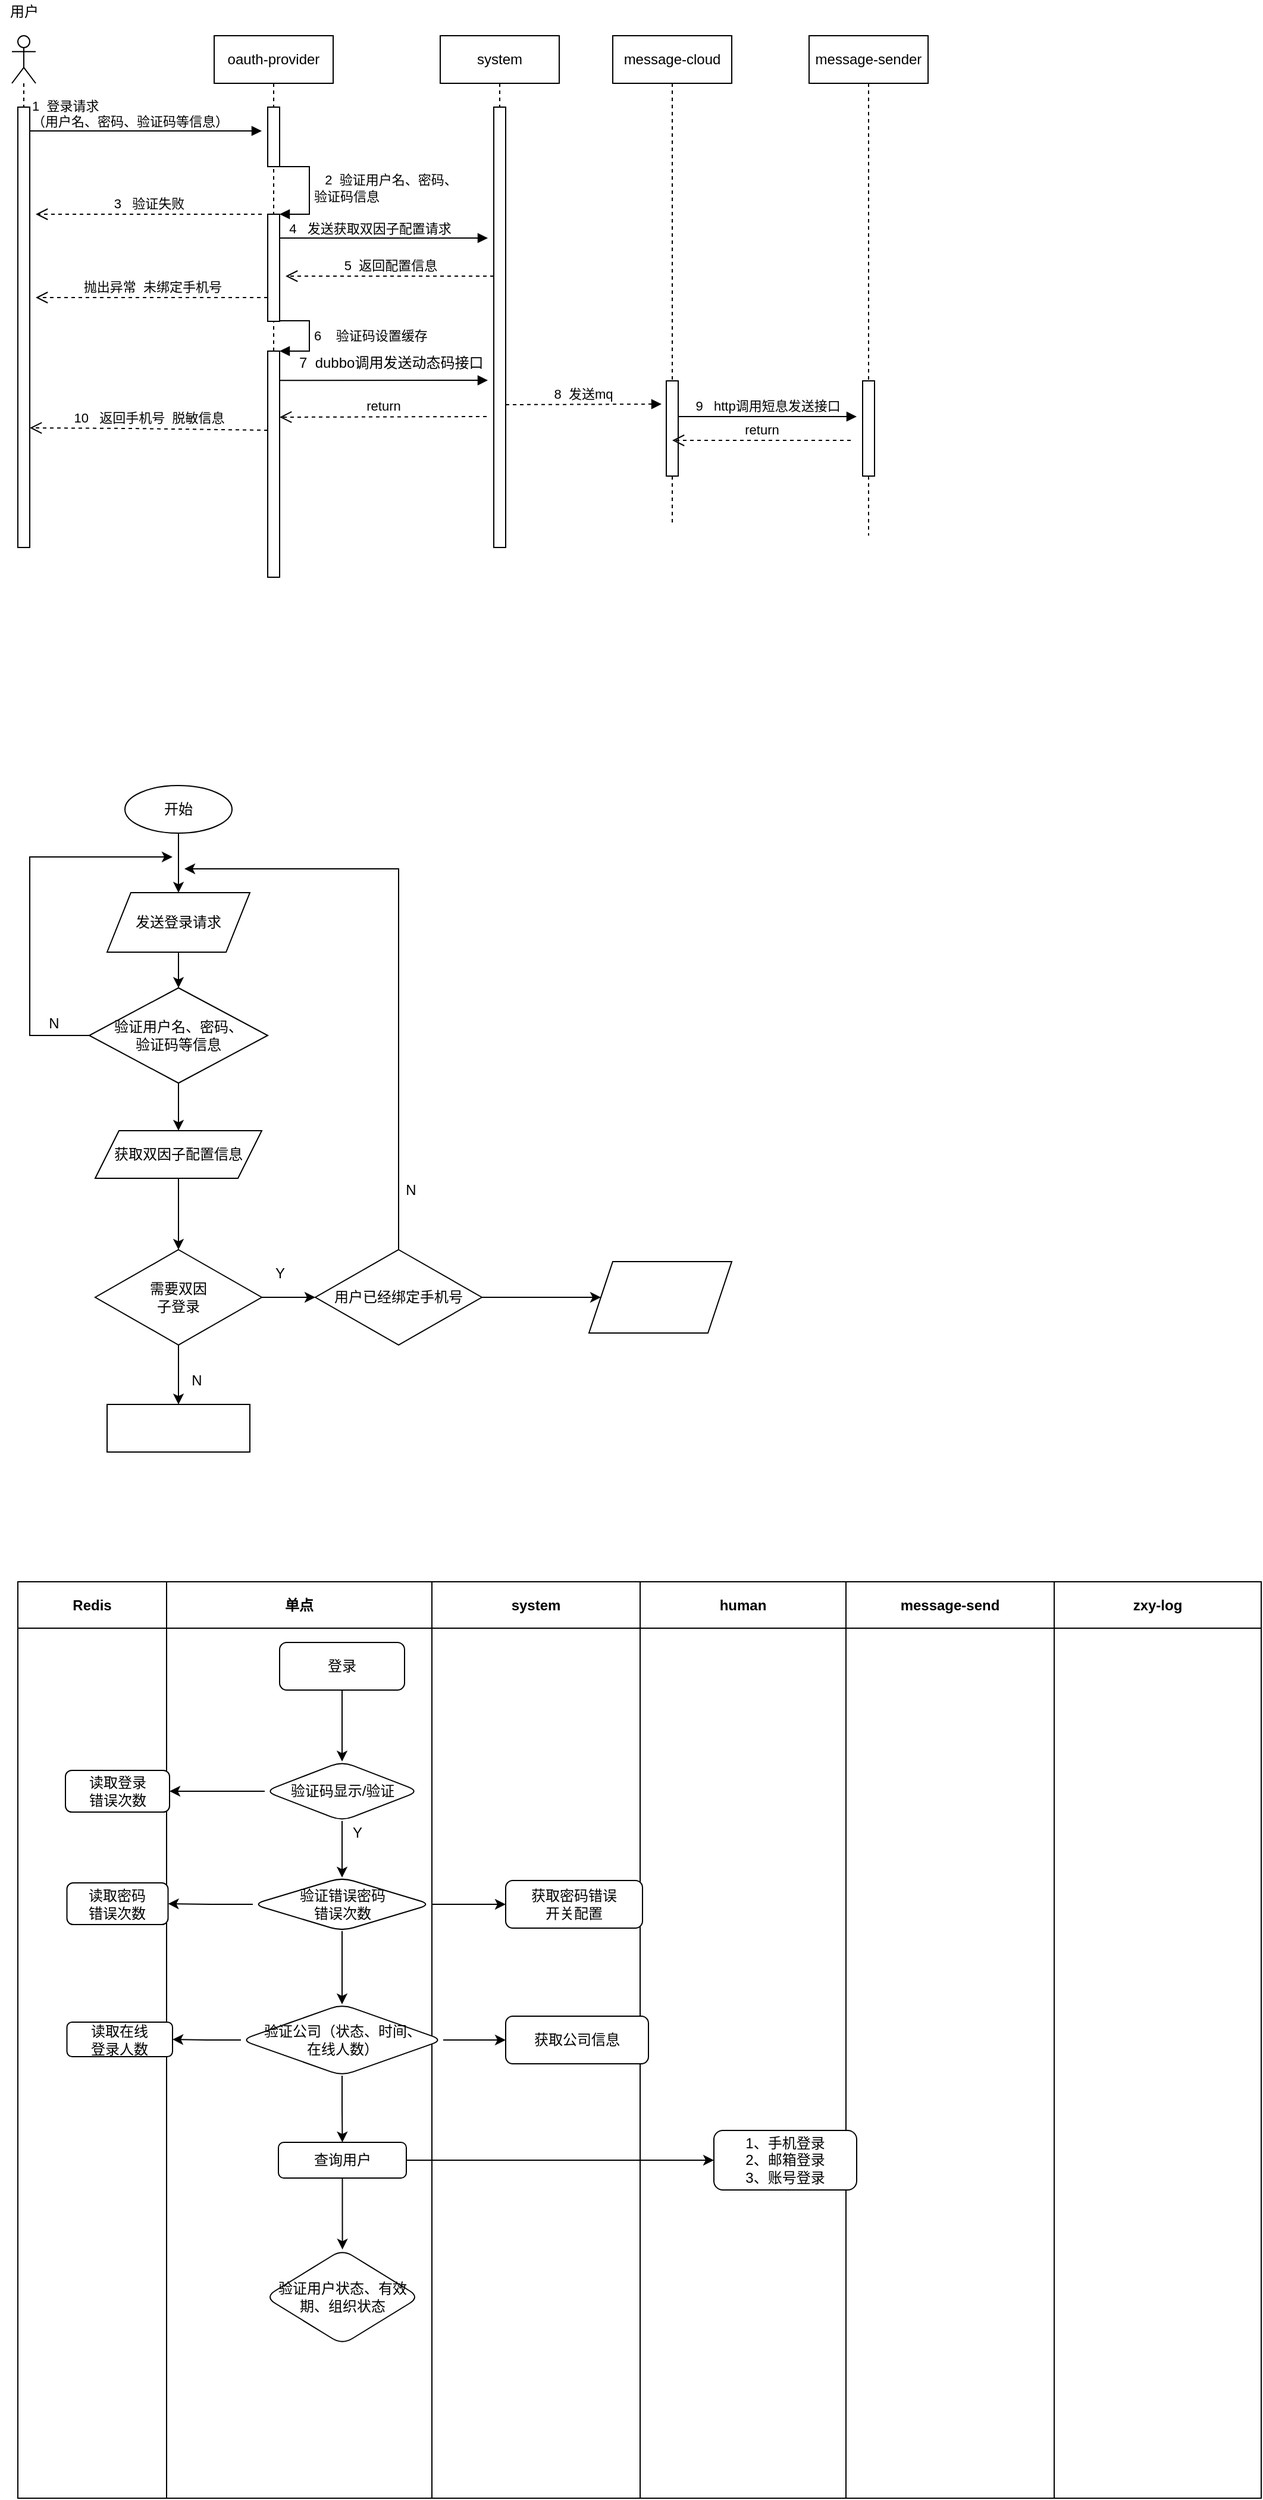 <mxfile version="14.7.6" type="github">
  <diagram id="gxX4angruf3AOyrAFuu7" name="Page-1">
    <mxGraphModel dx="1422" dy="762" grid="1" gridSize="10" guides="1" tooltips="1" connect="1" arrows="1" fold="1" page="1" pageScale="1" pageWidth="827" pageHeight="1169" math="0" shadow="0">
      <root>
        <mxCell id="0" />
        <mxCell id="1" parent="0" />
        <mxCell id="2OLkUS8ywqqW9sf56QYj-6" value="" style="shape=umlLifeline;participant=umlActor;perimeter=lifelinePerimeter;whiteSpace=wrap;html=1;container=1;collapsible=0;recursiveResize=0;verticalAlign=top;spacingTop=36;outlineConnect=0;" vertex="1" parent="1">
          <mxGeometry x="90" y="70" width="20" height="410" as="geometry" />
        </mxCell>
        <mxCell id="2OLkUS8ywqqW9sf56QYj-7" value="用户" style="text;html=1;align=center;verticalAlign=middle;resizable=0;points=[];autosize=1;strokeColor=none;" vertex="1" parent="1">
          <mxGeometry x="80" y="40" width="40" height="20" as="geometry" />
        </mxCell>
        <mxCell id="2OLkUS8ywqqW9sf56QYj-8" value="" style="html=1;points=[];perimeter=orthogonalPerimeter;" vertex="1" parent="1">
          <mxGeometry x="95" y="130" width="10" height="370" as="geometry" />
        </mxCell>
        <mxCell id="2OLkUS8ywqqW9sf56QYj-10" value="oauth-provider" style="shape=umlLifeline;perimeter=lifelinePerimeter;whiteSpace=wrap;html=1;container=1;collapsible=0;recursiveResize=0;outlineConnect=0;" vertex="1" parent="1">
          <mxGeometry x="260" y="70" width="100" height="400" as="geometry" />
        </mxCell>
        <mxCell id="2OLkUS8ywqqW9sf56QYj-15" value="" style="html=1;points=[];perimeter=orthogonalPerimeter;" vertex="1" parent="2OLkUS8ywqqW9sf56QYj-10">
          <mxGeometry x="45" y="150" width="10" height="90" as="geometry" />
        </mxCell>
        <mxCell id="2OLkUS8ywqqW9sf56QYj-16" value="&amp;nbsp; &amp;nbsp;2&amp;nbsp; 验证用户名、密码、&lt;br&gt;验证码信息" style="edgeStyle=orthogonalEdgeStyle;html=1;align=left;spacingLeft=2;endArrow=block;rounded=0;entryX=1;entryY=0;" edge="1" target="2OLkUS8ywqqW9sf56QYj-15" parent="2OLkUS8ywqqW9sf56QYj-10">
          <mxGeometry relative="1" as="geometry">
            <mxPoint x="50" y="110" as="sourcePoint" />
            <Array as="points">
              <mxPoint x="80" y="110" />
            </Array>
          </mxGeometry>
        </mxCell>
        <mxCell id="2OLkUS8ywqqW9sf56QYj-11" value="" style="html=1;points=[];perimeter=orthogonalPerimeter;" vertex="1" parent="1">
          <mxGeometry x="305" y="130" width="10" height="50" as="geometry" />
        </mxCell>
        <mxCell id="2OLkUS8ywqqW9sf56QYj-13" value="" style="endArrow=block;endFill=1;html=1;edgeStyle=orthogonalEdgeStyle;align=left;verticalAlign=top;" edge="1" parent="1">
          <mxGeometry x="-1" relative="1" as="geometry">
            <mxPoint x="105" y="150" as="sourcePoint" />
            <mxPoint x="300" y="150" as="targetPoint" />
          </mxGeometry>
        </mxCell>
        <mxCell id="2OLkUS8ywqqW9sf56QYj-14" value="1&amp;nbsp; 登录请求&lt;br&gt;（用户名、密码、验证码等信息）" style="edgeLabel;resizable=0;html=1;align=left;verticalAlign=bottom;" connectable="0" vertex="1" parent="2OLkUS8ywqqW9sf56QYj-13">
          <mxGeometry x="-1" relative="1" as="geometry" />
        </mxCell>
        <mxCell id="2OLkUS8ywqqW9sf56QYj-17" value="3&amp;nbsp; &amp;nbsp;验证失败" style="html=1;verticalAlign=bottom;endArrow=open;dashed=1;endSize=8;" edge="1" parent="1">
          <mxGeometry relative="1" as="geometry">
            <mxPoint x="300" y="220" as="sourcePoint" />
            <mxPoint x="110" y="220" as="targetPoint" />
          </mxGeometry>
        </mxCell>
        <mxCell id="2OLkUS8ywqqW9sf56QYj-18" value="system" style="shape=umlLifeline;perimeter=lifelinePerimeter;whiteSpace=wrap;html=1;container=1;collapsible=0;recursiveResize=0;outlineConnect=0;" vertex="1" parent="1">
          <mxGeometry x="450" y="70" width="100" height="390" as="geometry" />
        </mxCell>
        <mxCell id="2OLkUS8ywqqW9sf56QYj-19" value="" style="html=1;points=[];perimeter=orthogonalPerimeter;" vertex="1" parent="1">
          <mxGeometry x="495" y="130" width="10" height="370" as="geometry" />
        </mxCell>
        <mxCell id="2OLkUS8ywqqW9sf56QYj-20" value="" style="endArrow=block;endFill=1;html=1;edgeStyle=orthogonalEdgeStyle;align=left;verticalAlign=top;" edge="1" parent="1">
          <mxGeometry x="-0.371" y="-60" relative="1" as="geometry">
            <mxPoint x="315" y="240" as="sourcePoint" />
            <mxPoint x="490" y="240" as="targetPoint" />
            <mxPoint as="offset" />
          </mxGeometry>
        </mxCell>
        <mxCell id="2OLkUS8ywqqW9sf56QYj-21" value="&amp;nbsp; 4&amp;nbsp; &amp;nbsp;发送获取双因子配置请求" style="edgeLabel;resizable=0;html=1;align=left;verticalAlign=bottom;" connectable="0" vertex="1" parent="2OLkUS8ywqqW9sf56QYj-20">
          <mxGeometry x="-1" relative="1" as="geometry" />
        </mxCell>
        <mxCell id="2OLkUS8ywqqW9sf56QYj-32" value="" style="edgeStyle=orthogonalEdgeStyle;rounded=0;orthogonalLoop=1;jettySize=auto;html=1;" edge="1" parent="1" source="2OLkUS8ywqqW9sf56QYj-22" target="2OLkUS8ywqqW9sf56QYj-31">
          <mxGeometry relative="1" as="geometry" />
        </mxCell>
        <mxCell id="2OLkUS8ywqqW9sf56QYj-22" value="开始" style="ellipse;whiteSpace=wrap;html=1;" vertex="1" parent="1">
          <mxGeometry x="185" y="700" width="90" height="40" as="geometry" />
        </mxCell>
        <mxCell id="2OLkUS8ywqqW9sf56QYj-27" value="5&amp;nbsp; 返回配置信息" style="html=1;verticalAlign=bottom;endArrow=open;dashed=1;endSize=8;" edge="1" parent="1">
          <mxGeometry relative="1" as="geometry">
            <mxPoint x="495" y="272" as="sourcePoint" />
            <mxPoint x="320" y="272" as="targetPoint" />
          </mxGeometry>
        </mxCell>
        <mxCell id="2OLkUS8ywqqW9sf56QYj-36" value="" style="edgeStyle=orthogonalEdgeStyle;rounded=0;orthogonalLoop=1;jettySize=auto;html=1;" edge="1" parent="1" source="2OLkUS8ywqqW9sf56QYj-31" target="2OLkUS8ywqqW9sf56QYj-35">
          <mxGeometry relative="1" as="geometry" />
        </mxCell>
        <mxCell id="2OLkUS8ywqqW9sf56QYj-31" value="发送登录请求" style="shape=parallelogram;perimeter=parallelogramPerimeter;whiteSpace=wrap;html=1;fixedSize=1;" vertex="1" parent="1">
          <mxGeometry x="170" y="790" width="120" height="50" as="geometry" />
        </mxCell>
        <mxCell id="2OLkUS8ywqqW9sf56QYj-42" value="" style="edgeStyle=orthogonalEdgeStyle;rounded=0;orthogonalLoop=1;jettySize=auto;html=1;" edge="1" parent="1" source="2OLkUS8ywqqW9sf56QYj-35" target="2OLkUS8ywqqW9sf56QYj-41">
          <mxGeometry relative="1" as="geometry" />
        </mxCell>
        <mxCell id="2OLkUS8ywqqW9sf56QYj-53" value="" style="edgeStyle=orthogonalEdgeStyle;rounded=0;orthogonalLoop=1;jettySize=auto;html=1;" edge="1" parent="1" source="2OLkUS8ywqqW9sf56QYj-35">
          <mxGeometry relative="1" as="geometry">
            <mxPoint x="225" y="760" as="targetPoint" />
            <Array as="points">
              <mxPoint x="105" y="910" />
              <mxPoint x="105" y="760" />
            </Array>
          </mxGeometry>
        </mxCell>
        <mxCell id="2OLkUS8ywqqW9sf56QYj-35" value="验证用户名、密码、&lt;br&gt;验证码等信息" style="rhombus;whiteSpace=wrap;html=1;" vertex="1" parent="1">
          <mxGeometry x="155" y="870" width="150" height="80" as="geometry" />
        </mxCell>
        <mxCell id="2OLkUS8ywqqW9sf56QYj-38" value="N" style="text;html=1;align=center;verticalAlign=middle;resizable=0;points=[];autosize=1;strokeColor=none;" vertex="1" parent="1">
          <mxGeometry x="115" y="890" width="20" height="20" as="geometry" />
        </mxCell>
        <mxCell id="2OLkUS8ywqqW9sf56QYj-44" value="" style="edgeStyle=orthogonalEdgeStyle;rounded=0;orthogonalLoop=1;jettySize=auto;html=1;" edge="1" parent="1" source="2OLkUS8ywqqW9sf56QYj-41" target="2OLkUS8ywqqW9sf56QYj-43">
          <mxGeometry relative="1" as="geometry" />
        </mxCell>
        <mxCell id="2OLkUS8ywqqW9sf56QYj-41" value="获取双因子配置信息" style="shape=parallelogram;perimeter=parallelogramPerimeter;whiteSpace=wrap;html=1;fixedSize=1;" vertex="1" parent="1">
          <mxGeometry x="160" y="990" width="140" height="40" as="geometry" />
        </mxCell>
        <mxCell id="2OLkUS8ywqqW9sf56QYj-46" value="" style="edgeStyle=orthogonalEdgeStyle;rounded=0;orthogonalLoop=1;jettySize=auto;html=1;" edge="1" parent="1" source="2OLkUS8ywqqW9sf56QYj-43" target="2OLkUS8ywqqW9sf56QYj-45">
          <mxGeometry relative="1" as="geometry" />
        </mxCell>
        <mxCell id="2OLkUS8ywqqW9sf56QYj-48" value="" style="edgeStyle=orthogonalEdgeStyle;rounded=0;orthogonalLoop=1;jettySize=auto;html=1;" edge="1" parent="1" source="2OLkUS8ywqqW9sf56QYj-43" target="2OLkUS8ywqqW9sf56QYj-47">
          <mxGeometry relative="1" as="geometry" />
        </mxCell>
        <mxCell id="2OLkUS8ywqqW9sf56QYj-43" value="需要双因&lt;br&gt;子登录" style="rhombus;whiteSpace=wrap;html=1;" vertex="1" parent="1">
          <mxGeometry x="160" y="1090" width="140" height="80" as="geometry" />
        </mxCell>
        <mxCell id="2OLkUS8ywqqW9sf56QYj-45" value="" style="whiteSpace=wrap;html=1;" vertex="1" parent="1">
          <mxGeometry x="170" y="1220" width="120" height="40" as="geometry" />
        </mxCell>
        <mxCell id="2OLkUS8ywqqW9sf56QYj-51" value="" style="edgeStyle=orthogonalEdgeStyle;rounded=0;orthogonalLoop=1;jettySize=auto;html=1;exitX=0.5;exitY=0;exitDx=0;exitDy=0;" edge="1" parent="1" source="2OLkUS8ywqqW9sf56QYj-47">
          <mxGeometry relative="1" as="geometry">
            <mxPoint x="235" y="770" as="targetPoint" />
            <Array as="points">
              <mxPoint x="415" y="770" />
            </Array>
          </mxGeometry>
        </mxCell>
        <mxCell id="2OLkUS8ywqqW9sf56QYj-58" value="" style="edgeStyle=orthogonalEdgeStyle;rounded=0;orthogonalLoop=1;jettySize=auto;html=1;" edge="1" parent="1" source="2OLkUS8ywqqW9sf56QYj-47" target="2OLkUS8ywqqW9sf56QYj-57">
          <mxGeometry relative="1" as="geometry" />
        </mxCell>
        <mxCell id="2OLkUS8ywqqW9sf56QYj-47" value="用户已经绑定手机号" style="rhombus;whiteSpace=wrap;html=1;" vertex="1" parent="1">
          <mxGeometry x="345" y="1090" width="140" height="80" as="geometry" />
        </mxCell>
        <mxCell id="2OLkUS8ywqqW9sf56QYj-54" value="Y" style="text;html=1;align=center;verticalAlign=middle;resizable=0;points=[];autosize=1;strokeColor=none;" vertex="1" parent="1">
          <mxGeometry x="305" y="1100" width="20" height="20" as="geometry" />
        </mxCell>
        <mxCell id="2OLkUS8ywqqW9sf56QYj-55" value="N" style="text;html=1;align=center;verticalAlign=middle;resizable=0;points=[];autosize=1;strokeColor=none;" vertex="1" parent="1">
          <mxGeometry x="235" y="1190" width="20" height="20" as="geometry" />
        </mxCell>
        <mxCell id="2OLkUS8ywqqW9sf56QYj-56" value="N" style="text;html=1;align=center;verticalAlign=middle;resizable=0;points=[];autosize=1;strokeColor=none;" vertex="1" parent="1">
          <mxGeometry x="415" y="1030" width="20" height="20" as="geometry" />
        </mxCell>
        <mxCell id="2OLkUS8ywqqW9sf56QYj-57" value="" style="shape=parallelogram;perimeter=parallelogramPerimeter;whiteSpace=wrap;html=1;fixedSize=1;" vertex="1" parent="1">
          <mxGeometry x="575" y="1100" width="120" height="60" as="geometry" />
        </mxCell>
        <mxCell id="2OLkUS8ywqqW9sf56QYj-59" value="message-cloud" style="shape=umlLifeline;perimeter=lifelinePerimeter;whiteSpace=wrap;html=1;container=1;collapsible=0;recursiveResize=0;outlineConnect=0;" vertex="1" parent="1">
          <mxGeometry x="595" y="70" width="100" height="410" as="geometry" />
        </mxCell>
        <mxCell id="2OLkUS8ywqqW9sf56QYj-60" value="" style="html=1;points=[];perimeter=orthogonalPerimeter;" vertex="1" parent="1">
          <mxGeometry x="640" y="360" width="10" height="80" as="geometry" />
        </mxCell>
        <mxCell id="2OLkUS8ywqqW9sf56QYj-63" value="" style="html=1;verticalAlign=bottom;endArrow=block;" edge="1" parent="1">
          <mxGeometry width="80" relative="1" as="geometry">
            <mxPoint x="315" y="359.67" as="sourcePoint" />
            <mxPoint x="490" y="359.5" as="targetPoint" />
          </mxGeometry>
        </mxCell>
        <mxCell id="2OLkUS8ywqqW9sf56QYj-64" value="&amp;nbsp; &amp;nbsp; &amp;nbsp; &amp;nbsp; &amp;nbsp; &amp;nbsp; &amp;nbsp; 7&amp;nbsp; dubbo调用发送动态码接口" style="text;html=1;align=center;verticalAlign=middle;resizable=0;points=[];autosize=1;strokeColor=none;" vertex="1" parent="1">
          <mxGeometry x="275" y="335" width="220" height="20" as="geometry" />
        </mxCell>
        <mxCell id="2OLkUS8ywqqW9sf56QYj-66" value="" style="html=1;points=[];perimeter=orthogonalPerimeter;" vertex="1" parent="1">
          <mxGeometry x="305" y="335" width="10" height="190" as="geometry" />
        </mxCell>
        <mxCell id="2OLkUS8ywqqW9sf56QYj-67" value="6&amp;nbsp; &amp;nbsp; 验证码设置缓存" style="edgeStyle=orthogonalEdgeStyle;html=1;align=left;spacingLeft=2;endArrow=block;rounded=0;entryX=1;entryY=0;exitX=1.05;exitY=0.994;exitDx=0;exitDy=0;exitPerimeter=0;" edge="1" target="2OLkUS8ywqqW9sf56QYj-66" parent="1" source="2OLkUS8ywqqW9sf56QYj-15">
          <mxGeometry relative="1" as="geometry">
            <mxPoint x="310" y="300" as="sourcePoint" />
            <Array as="points">
              <mxPoint x="340" y="310" />
              <mxPoint x="340" y="335" />
            </Array>
          </mxGeometry>
        </mxCell>
        <mxCell id="2OLkUS8ywqqW9sf56QYj-69" value="8&amp;nbsp; 发送mq" style="html=1;verticalAlign=bottom;endArrow=block;entryX=-0.4;entryY=0.244;entryDx=0;entryDy=0;entryPerimeter=0;dashed=1;" edge="1" parent="1" target="2OLkUS8ywqqW9sf56QYj-60">
          <mxGeometry width="80" relative="1" as="geometry">
            <mxPoint x="505" y="380" as="sourcePoint" />
            <mxPoint x="630" y="380" as="targetPoint" />
          </mxGeometry>
        </mxCell>
        <mxCell id="2OLkUS8ywqqW9sf56QYj-72" value="message-sender" style="shape=umlLifeline;perimeter=lifelinePerimeter;whiteSpace=wrap;html=1;container=1;collapsible=0;recursiveResize=0;outlineConnect=0;" vertex="1" parent="1">
          <mxGeometry x="760" y="70" width="100" height="420" as="geometry" />
        </mxCell>
        <mxCell id="2OLkUS8ywqqW9sf56QYj-73" value="" style="html=1;points=[];perimeter=orthogonalPerimeter;" vertex="1" parent="1">
          <mxGeometry x="805" y="360" width="10" height="80" as="geometry" />
        </mxCell>
        <mxCell id="2OLkUS8ywqqW9sf56QYj-74" value="9&amp;nbsp; &amp;nbsp;http调用短息发送接口" style="html=1;verticalAlign=bottom;endArrow=block;" edge="1" parent="1">
          <mxGeometry width="80" relative="1" as="geometry">
            <mxPoint x="650" y="390" as="sourcePoint" />
            <mxPoint x="800" y="390" as="targetPoint" />
          </mxGeometry>
        </mxCell>
        <mxCell id="2OLkUS8ywqqW9sf56QYj-75" value="return" style="html=1;verticalAlign=bottom;endArrow=open;dashed=1;endSize=8;" edge="1" parent="1">
          <mxGeometry relative="1" as="geometry">
            <mxPoint x="489" y="390" as="sourcePoint" />
            <mxPoint x="315" y="390.5" as="targetPoint" />
          </mxGeometry>
        </mxCell>
        <mxCell id="2OLkUS8ywqqW9sf56QYj-76" value="抛出异常&amp;nbsp; 未绑定手机号" style="html=1;verticalAlign=bottom;endArrow=open;dashed=1;endSize=8;" edge="1" parent="1">
          <mxGeometry relative="1" as="geometry">
            <mxPoint x="305" y="290" as="sourcePoint" />
            <mxPoint x="110" y="290" as="targetPoint" />
          </mxGeometry>
        </mxCell>
        <mxCell id="2OLkUS8ywqqW9sf56QYj-77" value="return" style="html=1;verticalAlign=bottom;endArrow=open;dashed=1;endSize=8;" edge="1" parent="1" target="2OLkUS8ywqqW9sf56QYj-59">
          <mxGeometry relative="1" as="geometry">
            <mxPoint x="795" y="410" as="sourcePoint" />
            <mxPoint x="715" y="410" as="targetPoint" />
          </mxGeometry>
        </mxCell>
        <mxCell id="2OLkUS8ywqqW9sf56QYj-78" value="10&amp;nbsp; &amp;nbsp;返回手机号&amp;nbsp; 脱敏信息" style="html=1;verticalAlign=bottom;endArrow=open;dashed=1;endSize=8;exitX=0;exitY=0.35;exitDx=0;exitDy=0;exitPerimeter=0;" edge="1" parent="1" source="2OLkUS8ywqqW9sf56QYj-66">
          <mxGeometry relative="1" as="geometry">
            <mxPoint x="185" y="399.5" as="sourcePoint" />
            <mxPoint x="105" y="399.5" as="targetPoint" />
            <Array as="points">
              <mxPoint x="190" y="400" />
            </Array>
          </mxGeometry>
        </mxCell>
        <mxCell id="2OLkUS8ywqqW9sf56QYj-186" value="" style="shape=table;html=1;whiteSpace=wrap;startSize=0;container=1;collapsible=0;childLayout=tableLayout;" vertex="1" parent="1">
          <mxGeometry x="95" y="1369" width="1045" height="770" as="geometry" />
        </mxCell>
        <mxCell id="2OLkUS8ywqqW9sf56QYj-187" value="" style="shape=partialRectangle;html=1;whiteSpace=wrap;collapsible=0;dropTarget=0;pointerEvents=0;fillColor=none;top=0;left=0;bottom=0;right=0;points=[[0,0.5],[1,0.5]];portConstraint=eastwest;" vertex="1" parent="2OLkUS8ywqqW9sf56QYj-186">
          <mxGeometry width="1045" height="39" as="geometry" />
        </mxCell>
        <mxCell id="2OLkUS8ywqqW9sf56QYj-188" value="&lt;b&gt;Redis&lt;/b&gt;" style="shape=partialRectangle;html=1;whiteSpace=wrap;connectable=0;overflow=hidden;fillColor=none;top=0;left=0;bottom=0;right=0;" vertex="1" parent="2OLkUS8ywqqW9sf56QYj-187">
          <mxGeometry width="125" height="39" as="geometry" />
        </mxCell>
        <mxCell id="2OLkUS8ywqqW9sf56QYj-189" value="&lt;b&gt;单点&lt;/b&gt;" style="shape=partialRectangle;html=1;whiteSpace=wrap;connectable=0;overflow=hidden;fillColor=none;top=0;left=0;bottom=0;right=0;" vertex="1" parent="2OLkUS8ywqqW9sf56QYj-187">
          <mxGeometry x="125" width="223" height="39" as="geometry" />
        </mxCell>
        <mxCell id="2OLkUS8ywqqW9sf56QYj-190" value="&lt;b&gt;system&lt;/b&gt;" style="shape=partialRectangle;html=1;whiteSpace=wrap;connectable=0;overflow=hidden;fillColor=none;top=0;left=0;bottom=0;right=0;" vertex="1" parent="2OLkUS8ywqqW9sf56QYj-187">
          <mxGeometry x="348" width="175" height="39" as="geometry" />
        </mxCell>
        <mxCell id="2OLkUS8ywqqW9sf56QYj-191" value="&lt;b&gt;human&lt;/b&gt;" style="shape=partialRectangle;html=1;whiteSpace=wrap;connectable=0;overflow=hidden;fillColor=none;top=0;left=0;bottom=0;right=0;" vertex="1" parent="2OLkUS8ywqqW9sf56QYj-187">
          <mxGeometry x="523" width="173" height="39" as="geometry" />
        </mxCell>
        <mxCell id="2OLkUS8ywqqW9sf56QYj-192" value="&lt;b&gt;message-send&lt;/b&gt;" style="shape=partialRectangle;html=1;whiteSpace=wrap;connectable=0;overflow=hidden;fillColor=none;top=0;left=0;bottom=0;right=0;" vertex="1" parent="2OLkUS8ywqqW9sf56QYj-187">
          <mxGeometry x="696" width="175" height="39" as="geometry" />
        </mxCell>
        <mxCell id="2OLkUS8ywqqW9sf56QYj-193" value="&lt;b&gt;zxy-log&lt;/b&gt;" style="shape=partialRectangle;html=1;whiteSpace=wrap;connectable=0;overflow=hidden;fillColor=none;top=0;left=0;bottom=0;right=0;" vertex="1" parent="2OLkUS8ywqqW9sf56QYj-187">
          <mxGeometry x="871" width="174" height="39" as="geometry" />
        </mxCell>
        <mxCell id="2OLkUS8ywqqW9sf56QYj-194" value="" style="shape=partialRectangle;html=1;whiteSpace=wrap;collapsible=0;dropTarget=0;pointerEvents=0;fillColor=none;top=0;left=0;bottom=0;right=0;points=[[0,0.5],[1,0.5]];portConstraint=eastwest;" vertex="1" parent="2OLkUS8ywqqW9sf56QYj-186">
          <mxGeometry y="39" width="1045" height="731" as="geometry" />
        </mxCell>
        <mxCell id="2OLkUS8ywqqW9sf56QYj-195" value="" style="shape=partialRectangle;html=1;whiteSpace=wrap;connectable=0;overflow=hidden;fillColor=none;top=0;left=0;bottom=0;right=0;" vertex="1" parent="2OLkUS8ywqqW9sf56QYj-194">
          <mxGeometry width="125" height="731" as="geometry" />
        </mxCell>
        <mxCell id="2OLkUS8ywqqW9sf56QYj-196" value="" style="shape=partialRectangle;html=1;whiteSpace=wrap;connectable=0;overflow=hidden;fillColor=none;top=0;left=0;bottom=0;right=0;" vertex="1" parent="2OLkUS8ywqqW9sf56QYj-194">
          <mxGeometry x="125" width="223" height="731" as="geometry" />
        </mxCell>
        <mxCell id="2OLkUS8ywqqW9sf56QYj-197" value="" style="shape=partialRectangle;html=1;whiteSpace=wrap;connectable=0;overflow=hidden;fillColor=none;top=0;left=0;bottom=0;right=0;" vertex="1" parent="2OLkUS8ywqqW9sf56QYj-194">
          <mxGeometry x="348" width="175" height="731" as="geometry" />
        </mxCell>
        <mxCell id="2OLkUS8ywqqW9sf56QYj-198" value="" style="shape=partialRectangle;html=1;whiteSpace=wrap;connectable=0;overflow=hidden;fillColor=none;top=0;left=0;bottom=0;right=0;" vertex="1" parent="2OLkUS8ywqqW9sf56QYj-194">
          <mxGeometry x="523" width="173" height="731" as="geometry" />
        </mxCell>
        <mxCell id="2OLkUS8ywqqW9sf56QYj-199" value="" style="shape=partialRectangle;html=1;whiteSpace=wrap;connectable=0;overflow=hidden;fillColor=none;top=0;left=0;bottom=0;right=0;" vertex="1" parent="2OLkUS8ywqqW9sf56QYj-194">
          <mxGeometry x="696" width="175" height="731" as="geometry" />
        </mxCell>
        <mxCell id="2OLkUS8ywqqW9sf56QYj-200" value="" style="shape=partialRectangle;html=1;whiteSpace=wrap;connectable=0;overflow=hidden;fillColor=none;top=0;left=0;bottom=0;right=0;" vertex="1" parent="2OLkUS8ywqqW9sf56QYj-194">
          <mxGeometry x="871" width="174" height="731" as="geometry" />
        </mxCell>
        <mxCell id="2OLkUS8ywqqW9sf56QYj-203" value="" style="edgeStyle=orthogonalEdgeStyle;rounded=0;orthogonalLoop=1;jettySize=auto;html=1;" edge="1" parent="1" source="2OLkUS8ywqqW9sf56QYj-201" target="2OLkUS8ywqqW9sf56QYj-202">
          <mxGeometry relative="1" as="geometry" />
        </mxCell>
        <mxCell id="2OLkUS8ywqqW9sf56QYj-201" value="登录" style="rounded=1;whiteSpace=wrap;html=1;" vertex="1" parent="1">
          <mxGeometry x="315" y="1420" width="105" height="40" as="geometry" />
        </mxCell>
        <mxCell id="2OLkUS8ywqqW9sf56QYj-215" value="" style="edgeStyle=orthogonalEdgeStyle;rounded=0;orthogonalLoop=1;jettySize=auto;html=1;" edge="1" parent="1" source="2OLkUS8ywqqW9sf56QYj-202" target="2OLkUS8ywqqW9sf56QYj-214">
          <mxGeometry relative="1" as="geometry" />
        </mxCell>
        <mxCell id="2OLkUS8ywqqW9sf56QYj-217" value="" style="edgeStyle=orthogonalEdgeStyle;rounded=0;orthogonalLoop=1;jettySize=auto;html=1;" edge="1" parent="1" source="2OLkUS8ywqqW9sf56QYj-202" target="2OLkUS8ywqqW9sf56QYj-216">
          <mxGeometry relative="1" as="geometry" />
        </mxCell>
        <mxCell id="2OLkUS8ywqqW9sf56QYj-202" value="验证码显示/验证" style="rhombus;whiteSpace=wrap;html=1;rounded=1;" vertex="1" parent="1">
          <mxGeometry x="302.5" y="1520" width="130" height="50" as="geometry" />
        </mxCell>
        <mxCell id="2OLkUS8ywqqW9sf56QYj-214" value="读取登录&lt;br&gt;错误次数" style="whiteSpace=wrap;html=1;rounded=1;" vertex="1" parent="1">
          <mxGeometry x="135" y="1527.5" width="87.5" height="35" as="geometry" />
        </mxCell>
        <mxCell id="2OLkUS8ywqqW9sf56QYj-219" value="" style="edgeStyle=orthogonalEdgeStyle;rounded=0;orthogonalLoop=1;jettySize=auto;html=1;" edge="1" parent="1" source="2OLkUS8ywqqW9sf56QYj-216" target="2OLkUS8ywqqW9sf56QYj-218">
          <mxGeometry relative="1" as="geometry" />
        </mxCell>
        <mxCell id="2OLkUS8ywqqW9sf56QYj-221" value="" style="edgeStyle=orthogonalEdgeStyle;rounded=0;orthogonalLoop=1;jettySize=auto;html=1;" edge="1" parent="1" source="2OLkUS8ywqqW9sf56QYj-216" target="2OLkUS8ywqqW9sf56QYj-220">
          <mxGeometry relative="1" as="geometry" />
        </mxCell>
        <mxCell id="2OLkUS8ywqqW9sf56QYj-225" value="" style="edgeStyle=orthogonalEdgeStyle;rounded=0;orthogonalLoop=1;jettySize=auto;html=1;" edge="1" parent="1" source="2OLkUS8ywqqW9sf56QYj-216" target="2OLkUS8ywqqW9sf56QYj-224">
          <mxGeometry relative="1" as="geometry" />
        </mxCell>
        <mxCell id="2OLkUS8ywqqW9sf56QYj-216" value="验证错误密码&lt;br&gt;错误次数" style="rhombus;whiteSpace=wrap;html=1;rounded=1;" vertex="1" parent="1">
          <mxGeometry x="292.5" y="1617.5" width="150" height="45" as="geometry" />
        </mxCell>
        <mxCell id="2OLkUS8ywqqW9sf56QYj-218" value="读取密码&lt;br&gt;错误次数" style="whiteSpace=wrap;html=1;rounded=1;" vertex="1" parent="1">
          <mxGeometry x="136.25" y="1622" width="85" height="35" as="geometry" />
        </mxCell>
        <mxCell id="2OLkUS8ywqqW9sf56QYj-220" value="获取密码错误&lt;br&gt;开关配置" style="whiteSpace=wrap;html=1;rounded=1;" vertex="1" parent="1">
          <mxGeometry x="505" y="1620" width="115" height="40" as="geometry" />
        </mxCell>
        <mxCell id="2OLkUS8ywqqW9sf56QYj-227" value="" style="edgeStyle=orthogonalEdgeStyle;rounded=0;orthogonalLoop=1;jettySize=auto;html=1;" edge="1" parent="1" source="2OLkUS8ywqqW9sf56QYj-224" target="2OLkUS8ywqqW9sf56QYj-226">
          <mxGeometry relative="1" as="geometry" />
        </mxCell>
        <mxCell id="2OLkUS8ywqqW9sf56QYj-229" value="" style="edgeStyle=orthogonalEdgeStyle;rounded=0;orthogonalLoop=1;jettySize=auto;html=1;" edge="1" parent="1" source="2OLkUS8ywqqW9sf56QYj-224" target="2OLkUS8ywqqW9sf56QYj-228">
          <mxGeometry relative="1" as="geometry" />
        </mxCell>
        <mxCell id="2OLkUS8ywqqW9sf56QYj-231" value="" style="edgeStyle=orthogonalEdgeStyle;rounded=0;orthogonalLoop=1;jettySize=auto;html=1;" edge="1" parent="1" source="2OLkUS8ywqqW9sf56QYj-224" target="2OLkUS8ywqqW9sf56QYj-230">
          <mxGeometry relative="1" as="geometry" />
        </mxCell>
        <mxCell id="2OLkUS8ywqqW9sf56QYj-224" value="验证公司（状态、时间、&lt;br&gt;在线人数）" style="rhombus;whiteSpace=wrap;html=1;rounded=1;" vertex="1" parent="1">
          <mxGeometry x="282.5" y="1724" width="170" height="60" as="geometry" />
        </mxCell>
        <mxCell id="2OLkUS8ywqqW9sf56QYj-226" value="读取在线&lt;br&gt;登录人数" style="whiteSpace=wrap;html=1;rounded=1;" vertex="1" parent="1">
          <mxGeometry x="136.25" y="1739" width="88.75" height="29" as="geometry" />
        </mxCell>
        <mxCell id="2OLkUS8ywqqW9sf56QYj-228" value="获取公司信息" style="whiteSpace=wrap;html=1;rounded=1;" vertex="1" parent="1">
          <mxGeometry x="505" y="1734" width="120" height="40" as="geometry" />
        </mxCell>
        <mxCell id="2OLkUS8ywqqW9sf56QYj-233" value="" style="edgeStyle=orthogonalEdgeStyle;rounded=0;orthogonalLoop=1;jettySize=auto;html=1;" edge="1" parent="1" source="2OLkUS8ywqqW9sf56QYj-230" target="2OLkUS8ywqqW9sf56QYj-232">
          <mxGeometry relative="1" as="geometry" />
        </mxCell>
        <mxCell id="2OLkUS8ywqqW9sf56QYj-235" value="" style="edgeStyle=orthogonalEdgeStyle;rounded=0;orthogonalLoop=1;jettySize=auto;html=1;" edge="1" parent="1" source="2OLkUS8ywqqW9sf56QYj-230" target="2OLkUS8ywqqW9sf56QYj-234">
          <mxGeometry relative="1" as="geometry" />
        </mxCell>
        <mxCell id="2OLkUS8ywqqW9sf56QYj-230" value="查询用户" style="whiteSpace=wrap;html=1;rounded=1;" vertex="1" parent="1">
          <mxGeometry x="314" y="1840" width="107.5" height="30" as="geometry" />
        </mxCell>
        <mxCell id="2OLkUS8ywqqW9sf56QYj-232" value="1、手机登录&lt;br&gt;2、邮箱登录&lt;br&gt;3、账号登录" style="whiteSpace=wrap;html=1;rounded=1;" vertex="1" parent="1">
          <mxGeometry x="680" y="1830" width="120" height="50" as="geometry" />
        </mxCell>
        <mxCell id="2OLkUS8ywqqW9sf56QYj-234" value="验证用户状态、有效期、组织状态" style="rhombus;whiteSpace=wrap;html=1;rounded=1;" vertex="1" parent="1">
          <mxGeometry x="302.75" y="1930" width="130" height="80" as="geometry" />
        </mxCell>
        <mxCell id="2OLkUS8ywqqW9sf56QYj-236" value="Y" style="text;html=1;align=center;verticalAlign=middle;resizable=0;points=[];autosize=1;strokeColor=none;" vertex="1" parent="1">
          <mxGeometry x="370" y="1570" width="20" height="20" as="geometry" />
        </mxCell>
      </root>
    </mxGraphModel>
  </diagram>
</mxfile>
